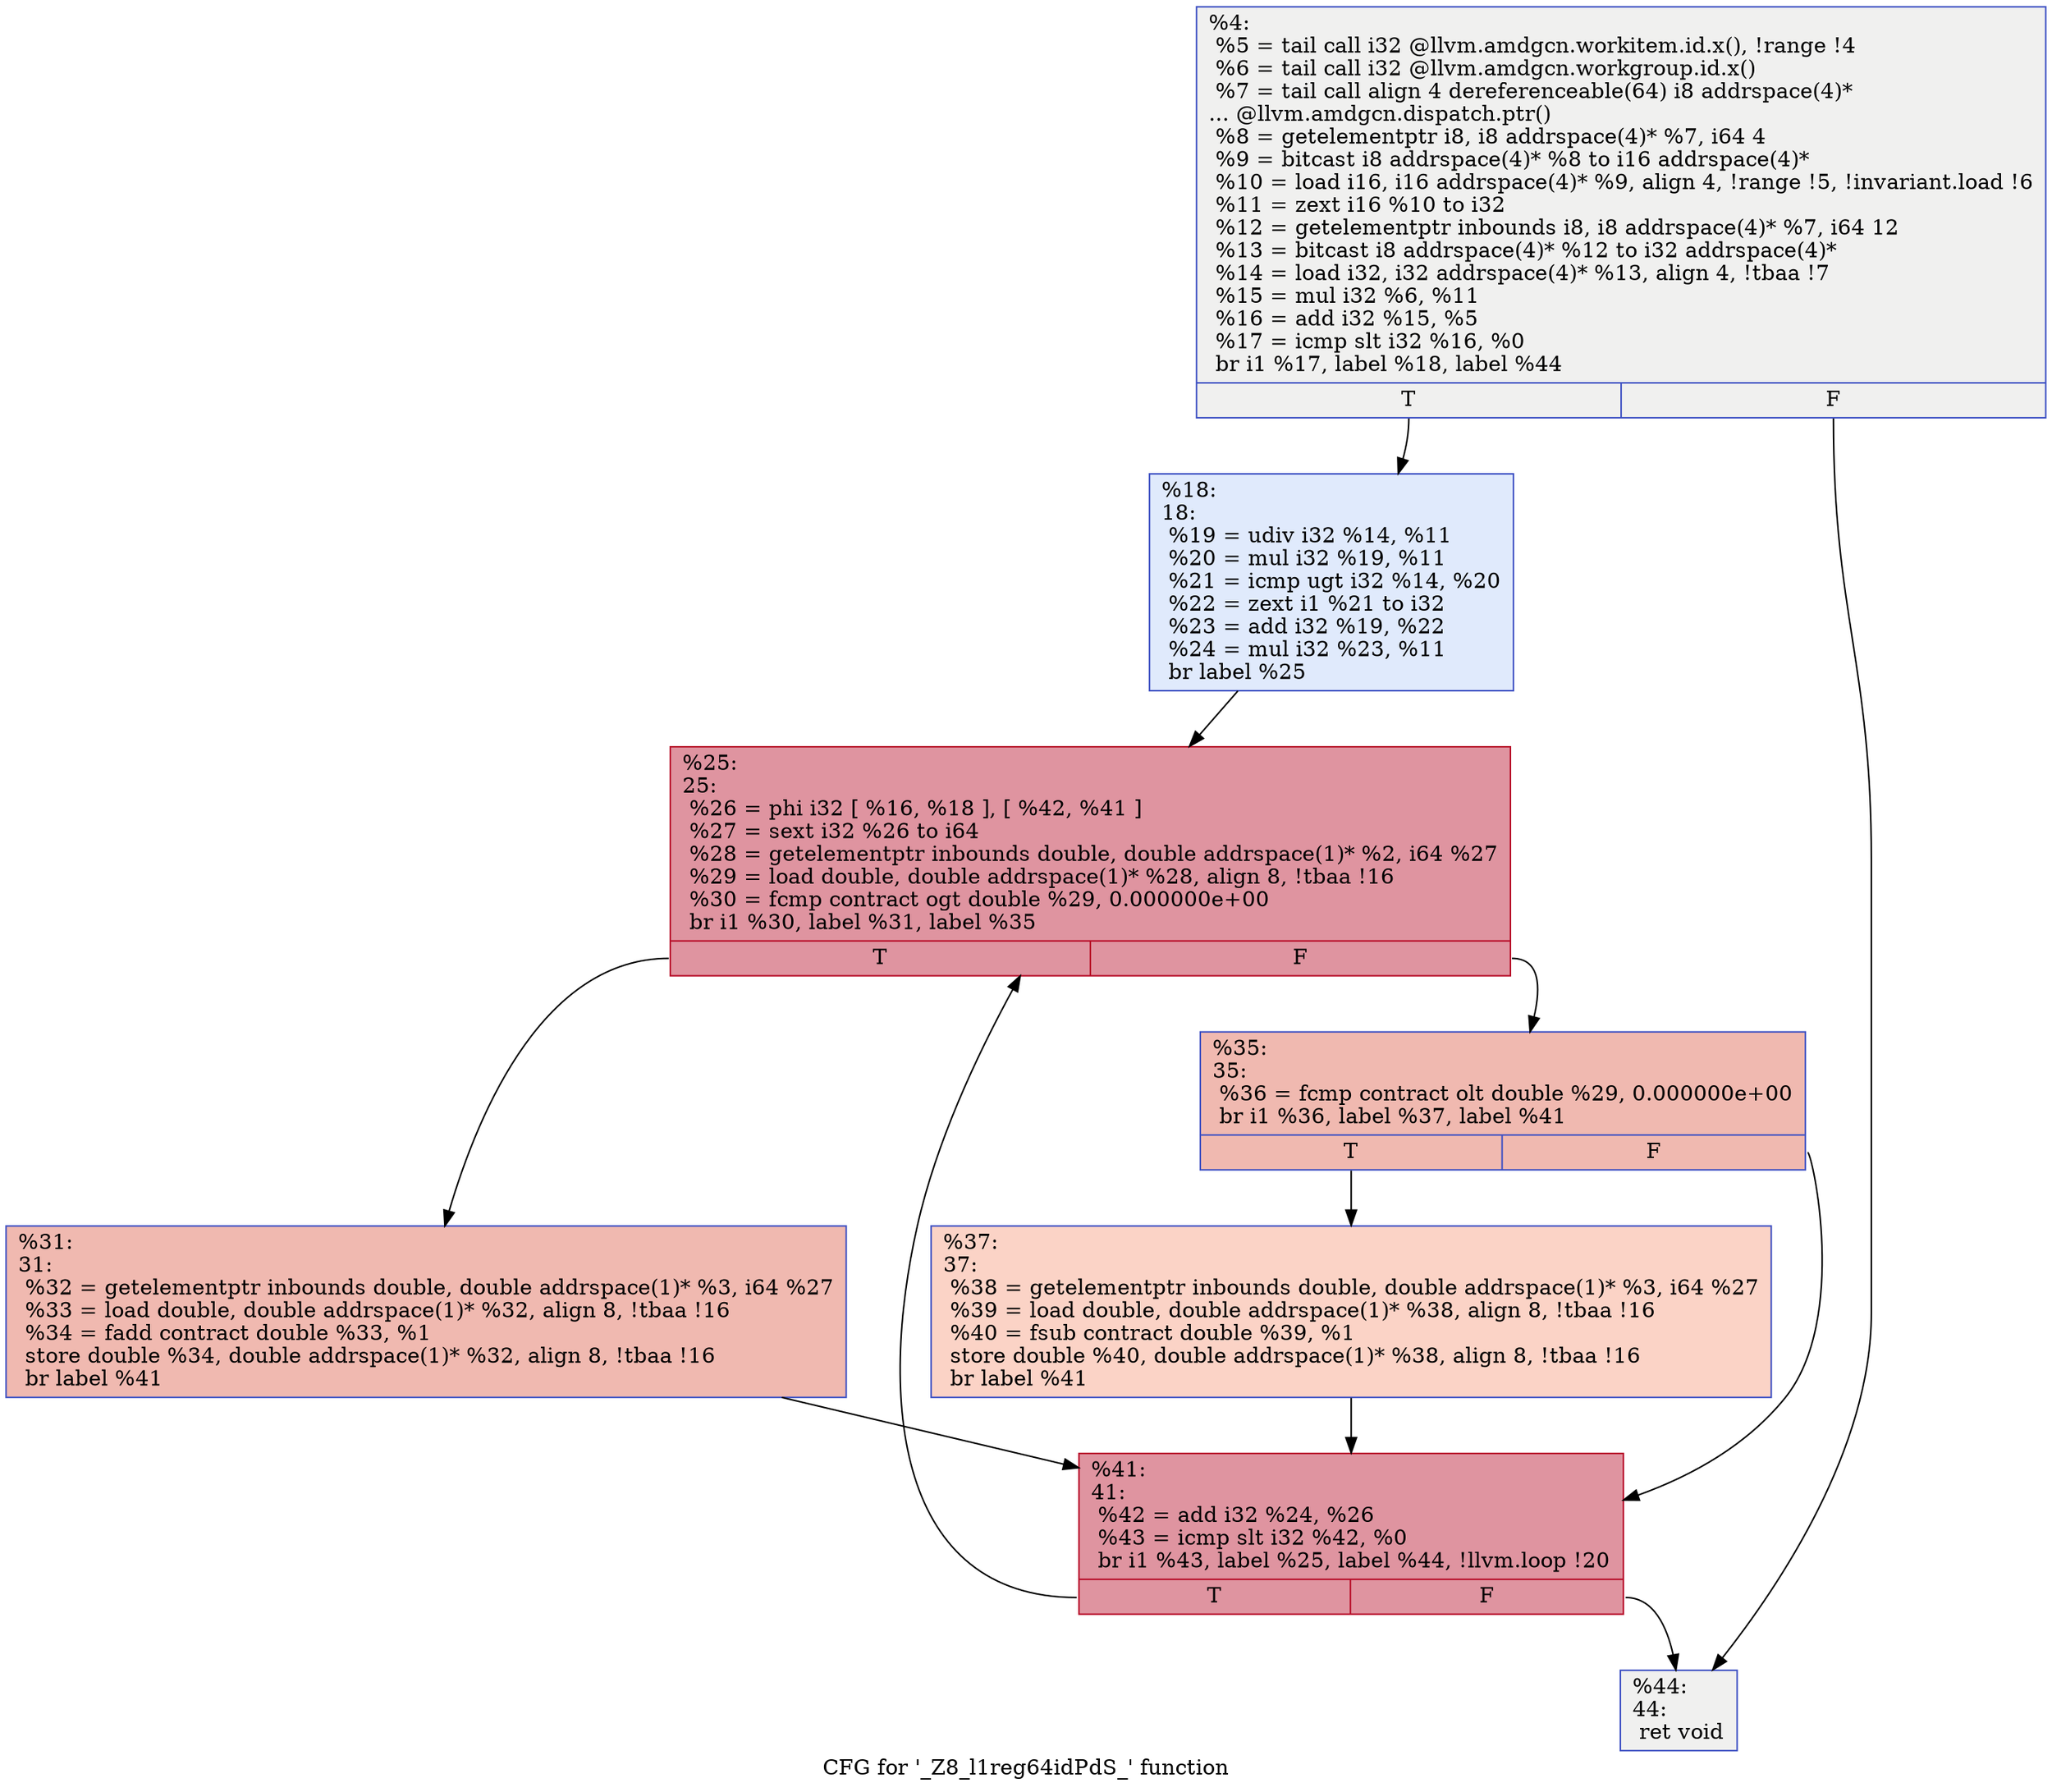 digraph "CFG for '_Z8_l1reg64idPdS_' function" {
	label="CFG for '_Z8_l1reg64idPdS_' function";

	Node0x483c760 [shape=record,color="#3d50c3ff", style=filled, fillcolor="#dedcdb70",label="{%4:\l  %5 = tail call i32 @llvm.amdgcn.workitem.id.x(), !range !4\l  %6 = tail call i32 @llvm.amdgcn.workgroup.id.x()\l  %7 = tail call align 4 dereferenceable(64) i8 addrspace(4)*\l... @llvm.amdgcn.dispatch.ptr()\l  %8 = getelementptr i8, i8 addrspace(4)* %7, i64 4\l  %9 = bitcast i8 addrspace(4)* %8 to i16 addrspace(4)*\l  %10 = load i16, i16 addrspace(4)* %9, align 4, !range !5, !invariant.load !6\l  %11 = zext i16 %10 to i32\l  %12 = getelementptr inbounds i8, i8 addrspace(4)* %7, i64 12\l  %13 = bitcast i8 addrspace(4)* %12 to i32 addrspace(4)*\l  %14 = load i32, i32 addrspace(4)* %13, align 4, !tbaa !7\l  %15 = mul i32 %6, %11\l  %16 = add i32 %15, %5\l  %17 = icmp slt i32 %16, %0\l  br i1 %17, label %18, label %44\l|{<s0>T|<s1>F}}"];
	Node0x483c760:s0 -> Node0x483c7b0;
	Node0x483c760:s1 -> Node0x483ea60;
	Node0x483c7b0 [shape=record,color="#3d50c3ff", style=filled, fillcolor="#b9d0f970",label="{%18:\l18:                                               \l  %19 = udiv i32 %14, %11\l  %20 = mul i32 %19, %11\l  %21 = icmp ugt i32 %14, %20\l  %22 = zext i1 %21 to i32\l  %23 = add i32 %19, %22\l  %24 = mul i32 %23, %11\l  br label %25\l}"];
	Node0x483c7b0 -> Node0x483eee0;
	Node0x483eee0 [shape=record,color="#b70d28ff", style=filled, fillcolor="#b70d2870",label="{%25:\l25:                                               \l  %26 = phi i32 [ %16, %18 ], [ %42, %41 ]\l  %27 = sext i32 %26 to i64\l  %28 = getelementptr inbounds double, double addrspace(1)* %2, i64 %27\l  %29 = load double, double addrspace(1)* %28, align 8, !tbaa !16\l  %30 = fcmp contract ogt double %29, 0.000000e+00\l  br i1 %30, label %31, label %35\l|{<s0>T|<s1>F}}"];
	Node0x483eee0:s0 -> Node0x483feb0;
	Node0x483eee0:s1 -> Node0x483ff40;
	Node0x483feb0 [shape=record,color="#3d50c3ff", style=filled, fillcolor="#de614d70",label="{%31:\l31:                                               \l  %32 = getelementptr inbounds double, double addrspace(1)* %3, i64 %27\l  %33 = load double, double addrspace(1)* %32, align 8, !tbaa !16\l  %34 = fadd contract double %33, %1\l  store double %34, double addrspace(1)* %32, align 8, !tbaa !16\l  br label %41\l}"];
	Node0x483feb0 -> Node0x483efa0;
	Node0x483ff40 [shape=record,color="#3d50c3ff", style=filled, fillcolor="#de614d70",label="{%35:\l35:                                               \l  %36 = fcmp contract olt double %29, 0.000000e+00\l  br i1 %36, label %37, label %41\l|{<s0>T|<s1>F}}"];
	Node0x483ff40:s0 -> Node0x4840ad0;
	Node0x483ff40:s1 -> Node0x483efa0;
	Node0x4840ad0 [shape=record,color="#3d50c3ff", style=filled, fillcolor="#f59c7d70",label="{%37:\l37:                                               \l  %38 = getelementptr inbounds double, double addrspace(1)* %3, i64 %27\l  %39 = load double, double addrspace(1)* %38, align 8, !tbaa !16\l  %40 = fsub contract double %39, %1\l  store double %40, double addrspace(1)* %38, align 8, !tbaa !16\l  br label %41\l}"];
	Node0x4840ad0 -> Node0x483efa0;
	Node0x483efa0 [shape=record,color="#b70d28ff", style=filled, fillcolor="#b70d2870",label="{%41:\l41:                                               \l  %42 = add i32 %24, %26\l  %43 = icmp slt i32 %42, %0\l  br i1 %43, label %25, label %44, !llvm.loop !20\l|{<s0>T|<s1>F}}"];
	Node0x483efa0:s0 -> Node0x483eee0;
	Node0x483efa0:s1 -> Node0x483ea60;
	Node0x483ea60 [shape=record,color="#3d50c3ff", style=filled, fillcolor="#dedcdb70",label="{%44:\l44:                                               \l  ret void\l}"];
}
